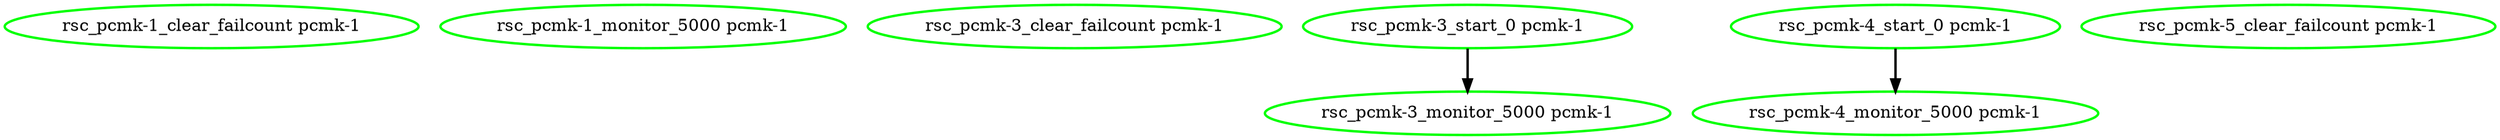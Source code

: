 digraph "g" {
"rsc_pcmk-1_clear_failcount pcmk-1" [ style=bold color="green" fontcolor="black"]
"rsc_pcmk-1_monitor_5000 pcmk-1" [ style=bold color="green" fontcolor="black"]
"rsc_pcmk-3_clear_failcount pcmk-1" [ style=bold color="green" fontcolor="black"]
"rsc_pcmk-3_monitor_5000 pcmk-1" [ style=bold color="green" fontcolor="black"]
"rsc_pcmk-3_start_0 pcmk-1" -> "rsc_pcmk-3_monitor_5000 pcmk-1" [ style = bold]
"rsc_pcmk-3_start_0 pcmk-1" [ style=bold color="green" fontcolor="black"]
"rsc_pcmk-4_monitor_5000 pcmk-1" [ style=bold color="green" fontcolor="black"]
"rsc_pcmk-4_start_0 pcmk-1" -> "rsc_pcmk-4_monitor_5000 pcmk-1" [ style = bold]
"rsc_pcmk-4_start_0 pcmk-1" [ style=bold color="green" fontcolor="black"]
"rsc_pcmk-5_clear_failcount pcmk-1" [ style=bold color="green" fontcolor="black"]
}
